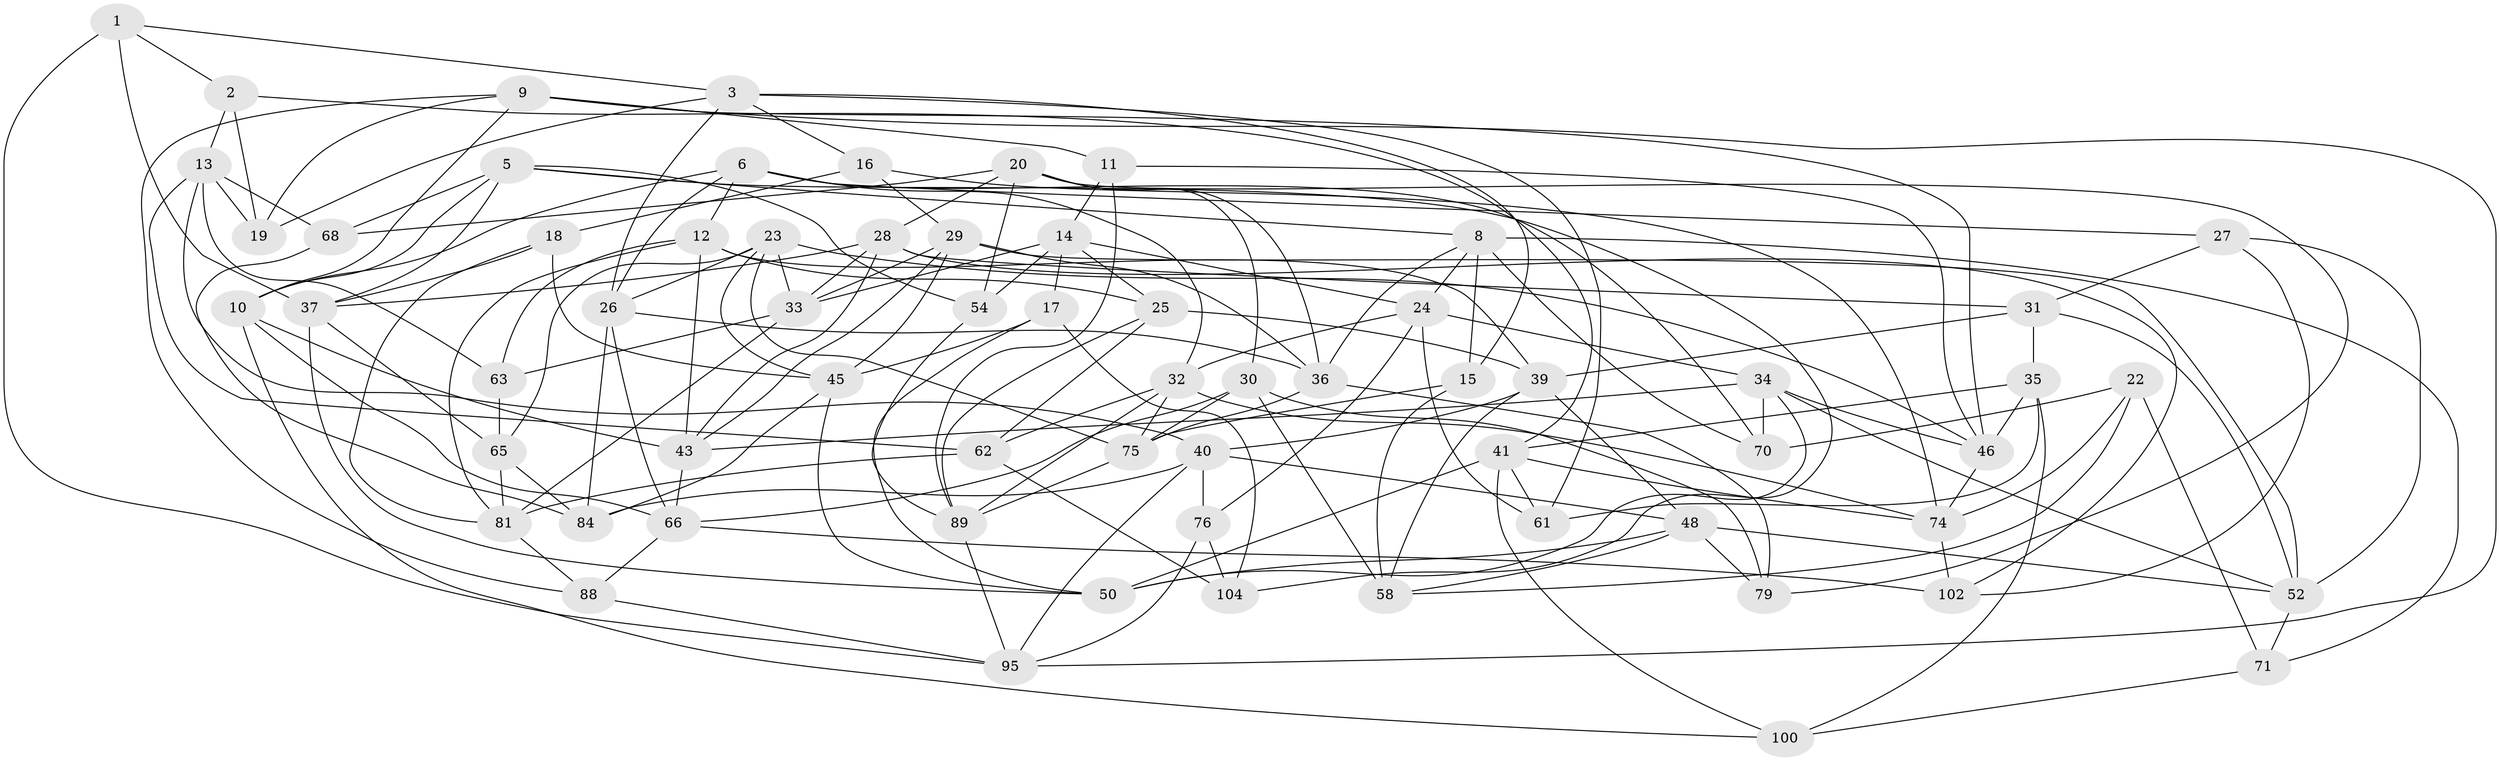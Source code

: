 // Generated by graph-tools (version 1.1) at 2025/52/02/27/25 19:52:26]
// undirected, 65 vertices, 169 edges
graph export_dot {
graph [start="1"]
  node [color=gray90,style=filled];
  1;
  2;
  3 [super="+4"];
  5 [super="+7"];
  6 [super="+105"];
  8 [super="+64"];
  9 [super="+87"];
  10 [super="+38"];
  11;
  12 [super="+73"];
  13 [super="+21"];
  14 [super="+59"];
  15;
  16;
  17;
  18;
  19;
  20 [super="+60"];
  22;
  23 [super="+93"];
  24 [super="+44"];
  25 [super="+57"];
  26 [super="+82"];
  27;
  28 [super="+55"];
  29 [super="+72"];
  30 [super="+80"];
  31 [super="+98"];
  32 [super="+67"];
  33 [super="+106"];
  34 [super="+77"];
  35 [super="+107"];
  36 [super="+78"];
  37 [super="+47"];
  39 [super="+51"];
  40 [super="+42"];
  41 [super="+56"];
  43 [super="+101"];
  45 [super="+49"];
  46 [super="+53"];
  48 [super="+83"];
  50 [super="+69"];
  52 [super="+92"];
  54;
  58 [super="+94"];
  61;
  62 [super="+108"];
  63;
  65 [super="+90"];
  66 [super="+91"];
  68;
  70;
  71;
  74 [super="+97"];
  75 [super="+85"];
  76;
  79;
  81 [super="+86"];
  84 [super="+103"];
  88;
  89 [super="+99"];
  95 [super="+96"];
  100;
  102;
  104;
  1 -- 3;
  1 -- 2;
  1 -- 95;
  1 -- 37;
  2 -- 19;
  2 -- 41;
  2 -- 13;
  3 -- 61;
  3 -- 26;
  3 -- 16;
  3 -- 19;
  3 -- 15;
  5 -- 8;
  5 -- 37;
  5 -- 104;
  5 -- 10;
  5 -- 68;
  5 -- 54;
  6 -- 27;
  6 -- 12;
  6 -- 70;
  6 -- 26;
  6 -- 32;
  6 -- 10;
  8 -- 71;
  8 -- 15;
  8 -- 24;
  8 -- 36;
  8 -- 70;
  9 -- 19;
  9 -- 88;
  9 -- 46;
  9 -- 11;
  9 -- 95;
  9 -- 10;
  10 -- 100;
  10 -- 66;
  10 -- 43;
  11 -- 89;
  11 -- 46;
  11 -- 14;
  12 -- 63;
  12 -- 81;
  12 -- 39;
  12 -- 43;
  12 -- 25;
  13 -- 62;
  13 -- 68;
  13 -- 63;
  13 -- 40;
  13 -- 19;
  14 -- 25;
  14 -- 33;
  14 -- 24;
  14 -- 17;
  14 -- 54;
  15 -- 75;
  15 -- 58;
  16 -- 18;
  16 -- 74;
  16 -- 29;
  17 -- 104;
  17 -- 50;
  17 -- 45;
  18 -- 45;
  18 -- 37;
  18 -- 81;
  20 -- 68;
  20 -- 79;
  20 -- 30;
  20 -- 28;
  20 -- 36;
  20 -- 54;
  22 -- 71;
  22 -- 70;
  22 -- 74;
  22 -- 58;
  23 -- 75;
  23 -- 65;
  23 -- 46;
  23 -- 33;
  23 -- 26;
  23 -- 45;
  24 -- 61;
  24 -- 76;
  24 -- 34;
  24 -- 32;
  25 -- 89;
  25 -- 62 [weight=2];
  25 -- 39;
  26 -- 84;
  26 -- 66;
  26 -- 36;
  27 -- 31;
  27 -- 102;
  27 -- 52;
  28 -- 31;
  28 -- 33;
  28 -- 43;
  28 -- 102;
  28 -- 37;
  29 -- 45;
  29 -- 43;
  29 -- 36;
  29 -- 33;
  29 -- 52;
  30 -- 66;
  30 -- 58 [weight=2];
  30 -- 75;
  30 -- 79;
  31 -- 52;
  31 -- 39;
  31 -- 35 [weight=2];
  32 -- 89;
  32 -- 62;
  32 -- 75;
  32 -- 74;
  33 -- 63;
  33 -- 81;
  34 -- 70;
  34 -- 50;
  34 -- 46;
  34 -- 52;
  34 -- 43;
  35 -- 61;
  35 -- 41;
  35 -- 100;
  35 -- 46;
  36 -- 75;
  36 -- 79;
  37 -- 50;
  37 -- 65;
  39 -- 58;
  39 -- 40;
  39 -- 48;
  40 -- 76;
  40 -- 48;
  40 -- 95;
  40 -- 84;
  41 -- 61;
  41 -- 100;
  41 -- 50;
  41 -- 74;
  43 -- 66;
  45 -- 50;
  45 -- 84;
  46 -- 74;
  48 -- 79;
  48 -- 50;
  48 -- 52;
  48 -- 58;
  52 -- 71;
  54 -- 89;
  62 -- 104;
  62 -- 81;
  63 -- 65;
  65 -- 84 [weight=2];
  65 -- 81;
  66 -- 102;
  66 -- 88;
  68 -- 84;
  71 -- 100;
  74 -- 102;
  75 -- 89;
  76 -- 104;
  76 -- 95;
  81 -- 88;
  88 -- 95;
  89 -- 95;
}
